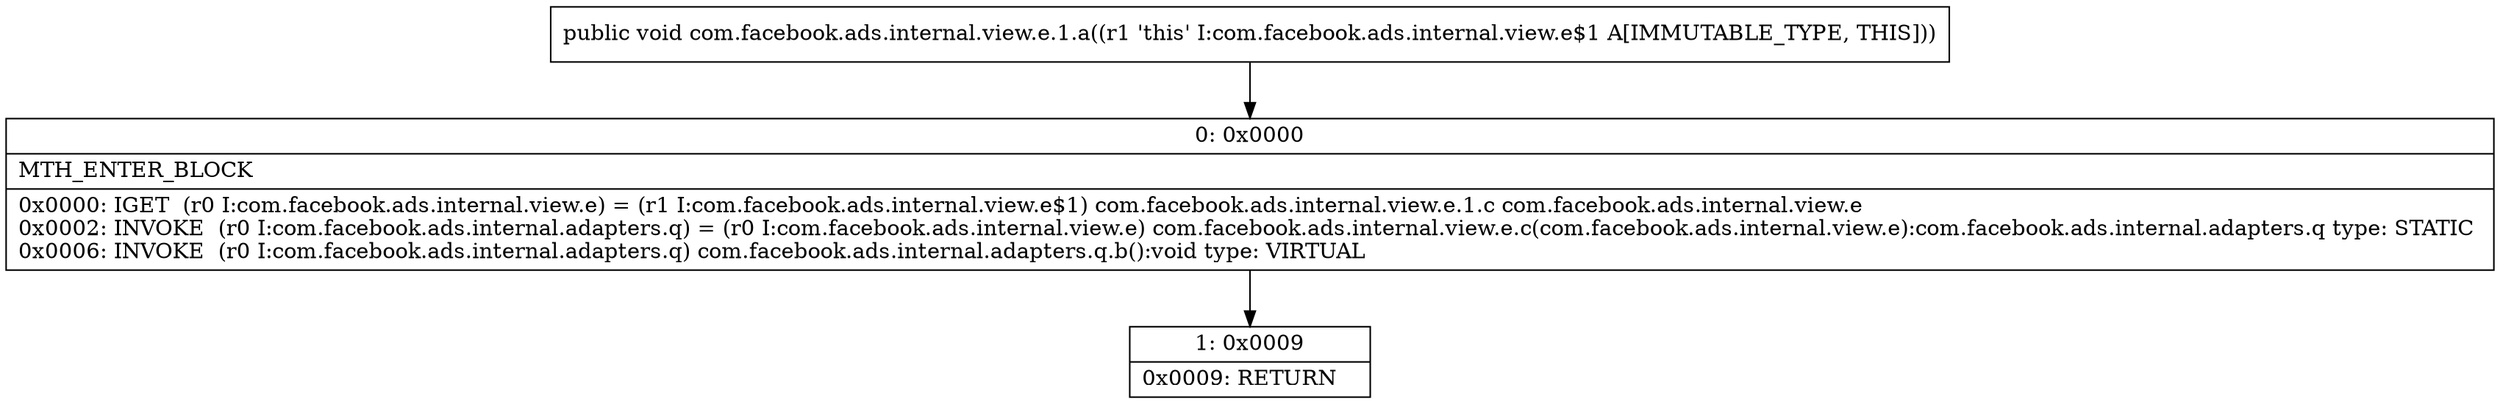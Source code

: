 digraph "CFG forcom.facebook.ads.internal.view.e.1.a()V" {
Node_0 [shape=record,label="{0\:\ 0x0000|MTH_ENTER_BLOCK\l|0x0000: IGET  (r0 I:com.facebook.ads.internal.view.e) = (r1 I:com.facebook.ads.internal.view.e$1) com.facebook.ads.internal.view.e.1.c com.facebook.ads.internal.view.e \l0x0002: INVOKE  (r0 I:com.facebook.ads.internal.adapters.q) = (r0 I:com.facebook.ads.internal.view.e) com.facebook.ads.internal.view.e.c(com.facebook.ads.internal.view.e):com.facebook.ads.internal.adapters.q type: STATIC \l0x0006: INVOKE  (r0 I:com.facebook.ads.internal.adapters.q) com.facebook.ads.internal.adapters.q.b():void type: VIRTUAL \l}"];
Node_1 [shape=record,label="{1\:\ 0x0009|0x0009: RETURN   \l}"];
MethodNode[shape=record,label="{public void com.facebook.ads.internal.view.e.1.a((r1 'this' I:com.facebook.ads.internal.view.e$1 A[IMMUTABLE_TYPE, THIS])) }"];
MethodNode -> Node_0;
Node_0 -> Node_1;
}

